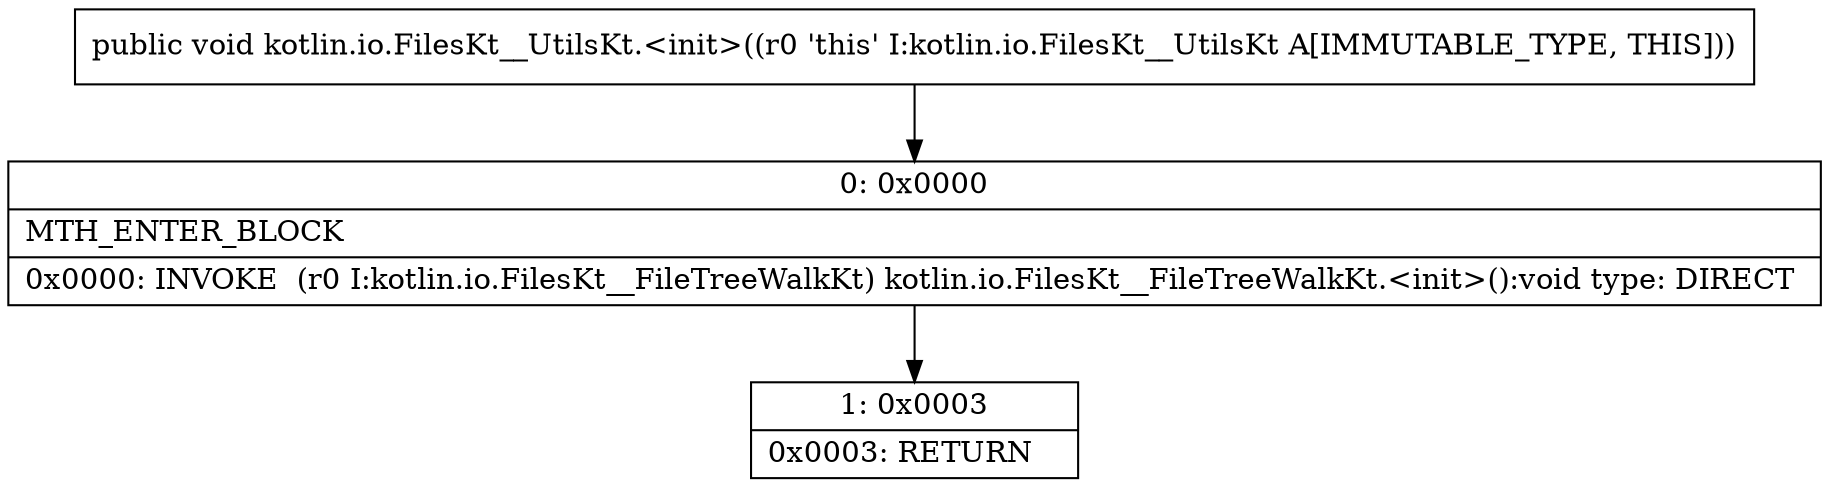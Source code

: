 digraph "CFG forkotlin.io.FilesKt__UtilsKt.\<init\>()V" {
Node_0 [shape=record,label="{0\:\ 0x0000|MTH_ENTER_BLOCK\l|0x0000: INVOKE  (r0 I:kotlin.io.FilesKt__FileTreeWalkKt) kotlin.io.FilesKt__FileTreeWalkKt.\<init\>():void type: DIRECT \l}"];
Node_1 [shape=record,label="{1\:\ 0x0003|0x0003: RETURN   \l}"];
MethodNode[shape=record,label="{public void kotlin.io.FilesKt__UtilsKt.\<init\>((r0 'this' I:kotlin.io.FilesKt__UtilsKt A[IMMUTABLE_TYPE, THIS])) }"];
MethodNode -> Node_0;
Node_0 -> Node_1;
}

